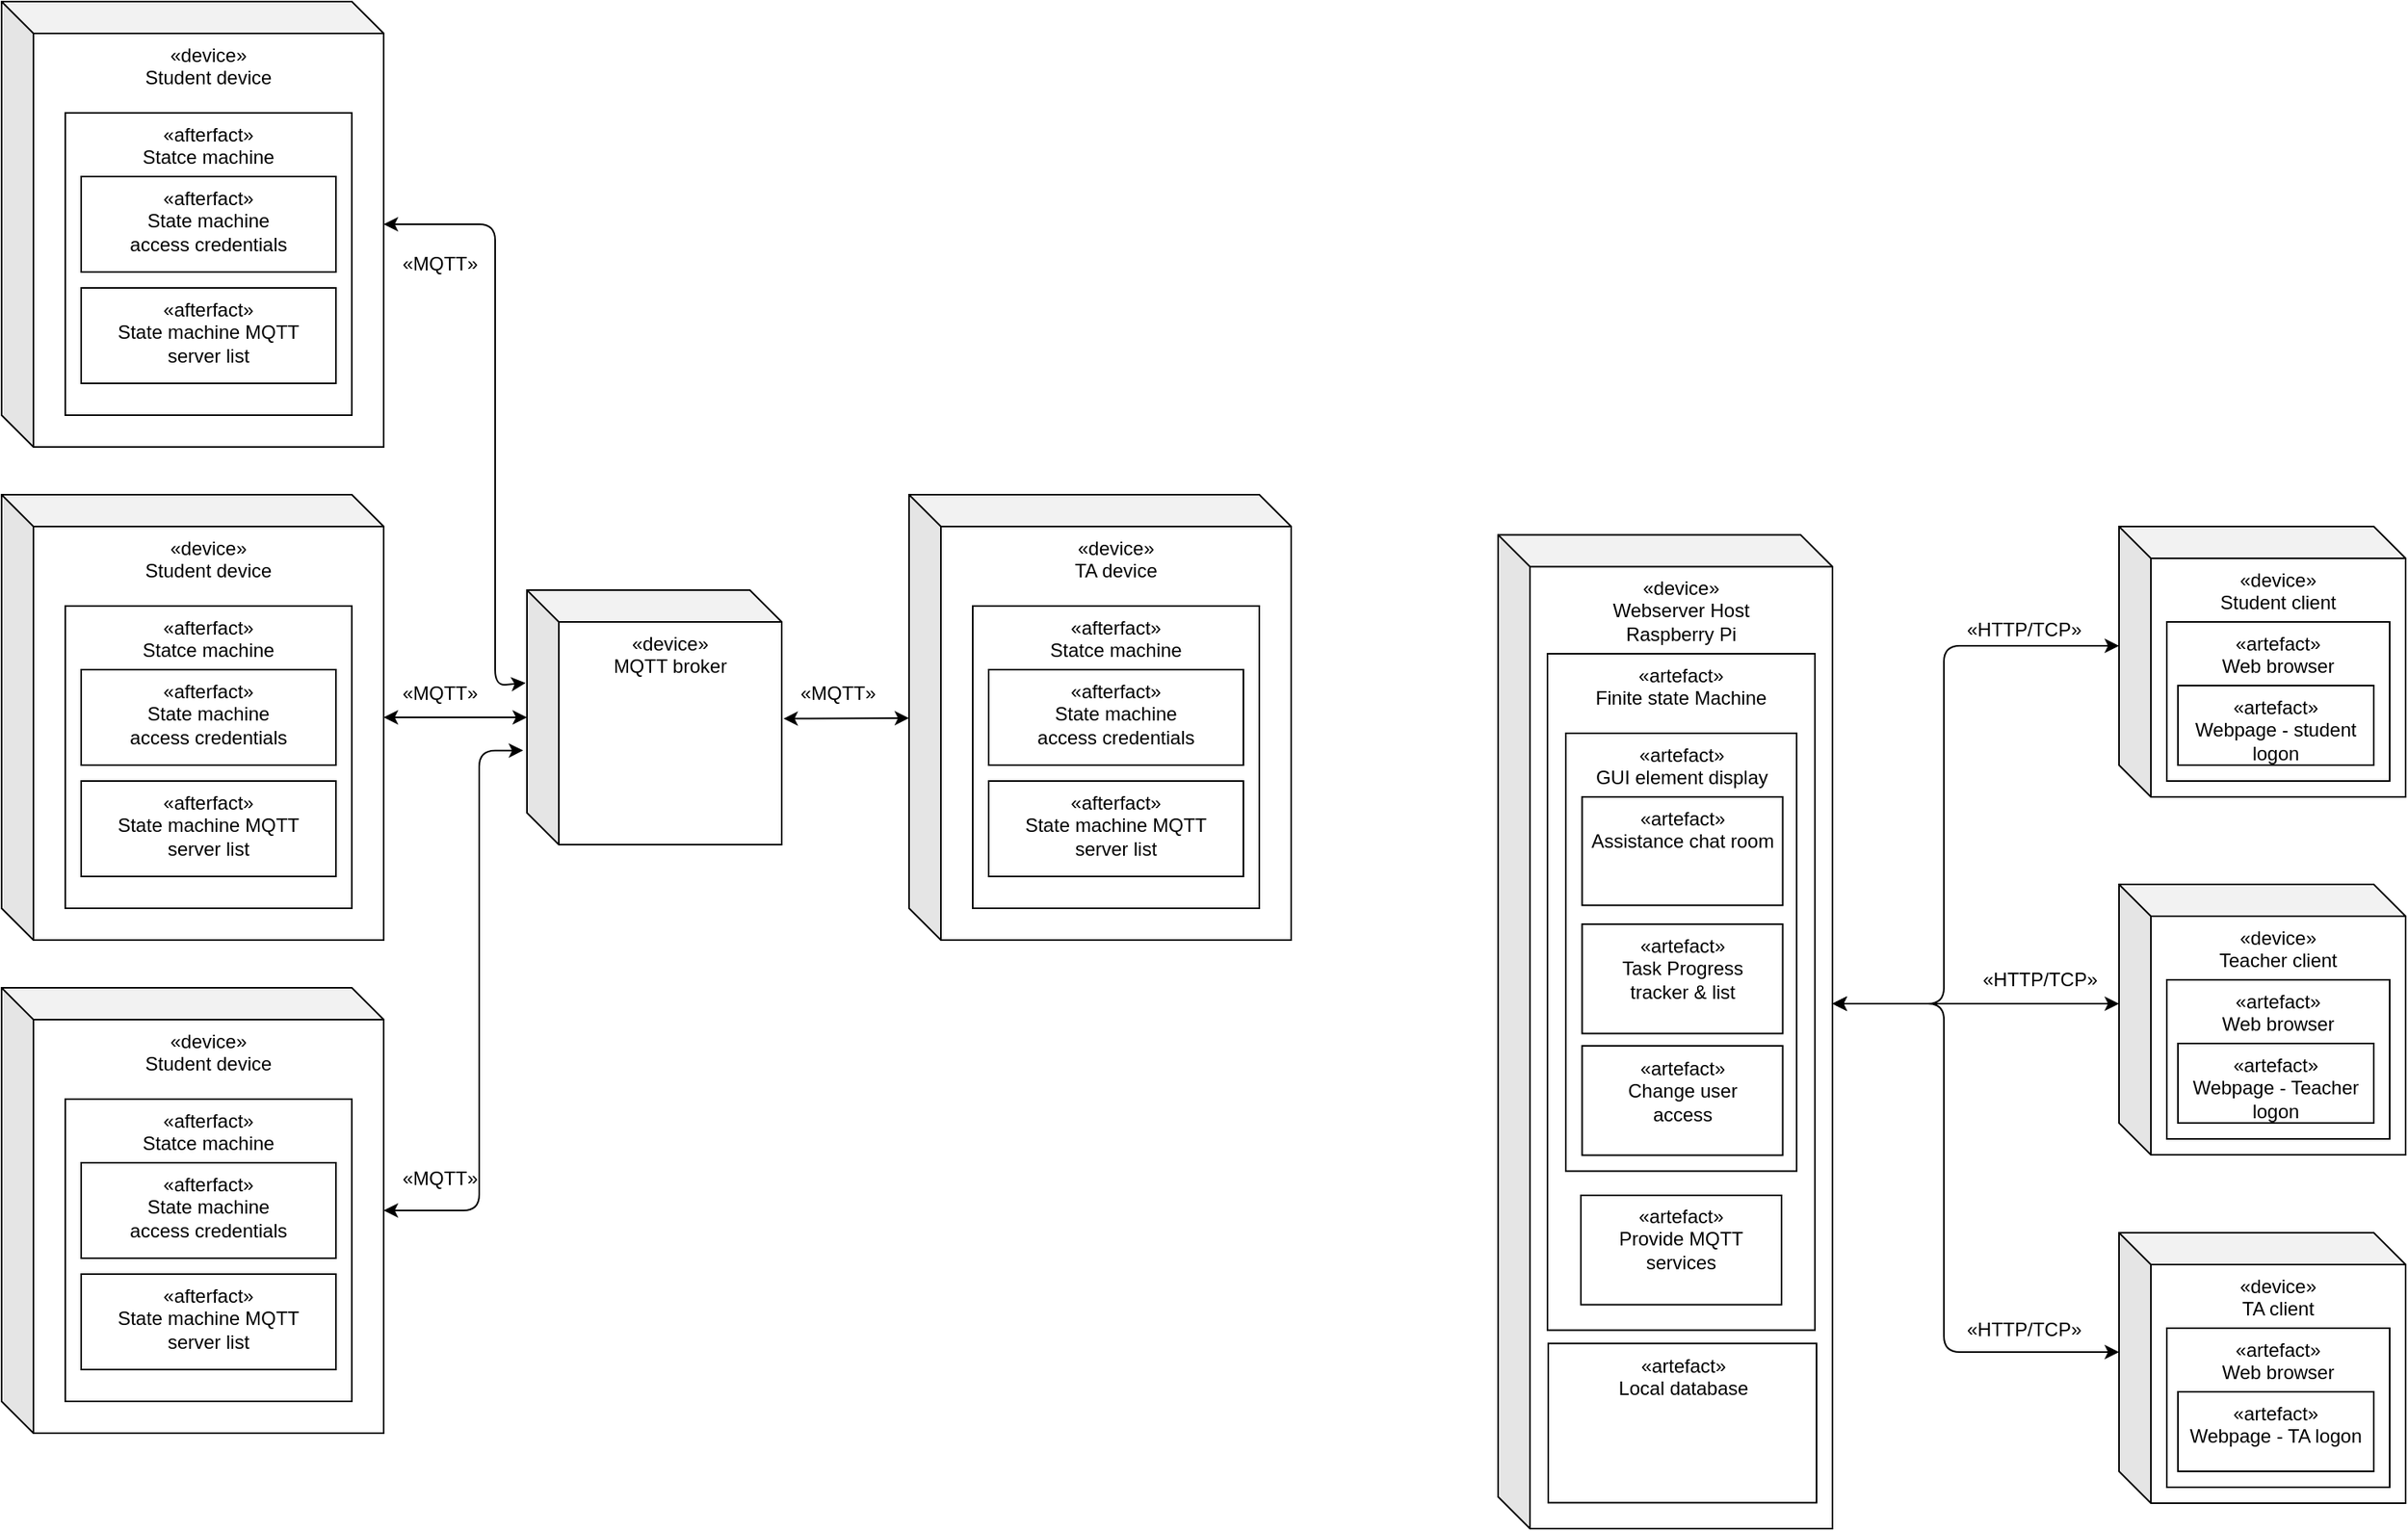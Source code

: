 <mxfile>
    <diagram id="It05KLNP4bwDYOWpY8ZD" name="Startpage">
        <mxGraphModel dx="1734" dy="1026" grid="1" gridSize="10" guides="1" tooltips="1" connect="1" arrows="1" fold="1" page="0" pageScale="1" pageWidth="827" pageHeight="1169" math="0" shadow="0">
            <root>
                <mxCell id="0"/>
                <mxCell id="1" parent="0"/>
                <mxCell id="68" value="«device»&lt;br&gt;MQTT broker" style="shape=cube;whiteSpace=wrap;html=1;boundedLbl=1;backgroundOutline=1;darkOpacity=0.05;darkOpacity2=0.1;verticalAlign=top;" vertex="1" parent="1">
                    <mxGeometry x="-400" y="120" width="160" height="160" as="geometry"/>
                </mxCell>
                <mxCell id="25" value="" style="group" parent="1" vertex="1" connectable="0">
                    <mxGeometry x="600" y="80" width="180" height="170" as="geometry"/>
                </mxCell>
                <mxCell id="3" value="«device»&lt;br&gt;Student client" style="shape=cube;whiteSpace=wrap;html=1;boundedLbl=1;backgroundOutline=1;darkOpacity=0.05;darkOpacity2=0.1;verticalAlign=top;" parent="25" vertex="1">
                    <mxGeometry width="180" height="170" as="geometry"/>
                </mxCell>
                <mxCell id="17" value="" style="group" parent="25" vertex="1" connectable="0">
                    <mxGeometry x="30" y="60" width="140" height="100" as="geometry"/>
                </mxCell>
                <mxCell id="15" value="«artefact»&lt;br&gt;Web browser" style="rounded=0;whiteSpace=wrap;html=1;verticalAlign=top;" parent="17" vertex="1">
                    <mxGeometry width="140" height="100" as="geometry"/>
                </mxCell>
                <mxCell id="16" value="«artefact»&lt;br&gt;Webpage - student logon" style="rounded=0;whiteSpace=wrap;html=1;verticalAlign=top;" parent="17" vertex="1">
                    <mxGeometry x="7" y="40" width="123" height="50" as="geometry"/>
                </mxCell>
                <mxCell id="26" value="" style="group" parent="1" vertex="1" connectable="0">
                    <mxGeometry x="600" y="305" width="180" height="170" as="geometry"/>
                </mxCell>
                <mxCell id="4" value="«device»&lt;br&gt;Teacher client" style="shape=cube;whiteSpace=wrap;html=1;boundedLbl=1;backgroundOutline=1;darkOpacity=0.05;darkOpacity2=0.1;verticalAlign=top;" parent="26" vertex="1">
                    <mxGeometry width="180" height="170" as="geometry"/>
                </mxCell>
                <mxCell id="19" value="" style="group" parent="26" vertex="1" connectable="0">
                    <mxGeometry x="30" y="60" width="140" height="100" as="geometry"/>
                </mxCell>
                <mxCell id="20" value="«artefact»&lt;br&gt;Web browser" style="rounded=0;whiteSpace=wrap;html=1;verticalAlign=top;" parent="19" vertex="1">
                    <mxGeometry width="140" height="100" as="geometry"/>
                </mxCell>
                <mxCell id="21" value="«artefact»&lt;br&gt;Webpage - Teacher logon" style="rounded=0;whiteSpace=wrap;html=1;verticalAlign=top;" parent="19" vertex="1">
                    <mxGeometry x="7" y="40" width="123" height="50" as="geometry"/>
                </mxCell>
                <mxCell id="27" value="" style="group" parent="1" vertex="1" connectable="0">
                    <mxGeometry x="600" y="524" width="180" height="170" as="geometry"/>
                </mxCell>
                <mxCell id="5" value="«device»&lt;br&gt;TA client" style="shape=cube;whiteSpace=wrap;html=1;boundedLbl=1;backgroundOutline=1;darkOpacity=0.05;darkOpacity2=0.1;verticalAlign=top;" parent="27" vertex="1">
                    <mxGeometry width="180" height="170" as="geometry"/>
                </mxCell>
                <mxCell id="22" value="" style="group" parent="27" vertex="1" connectable="0">
                    <mxGeometry x="30" y="60" width="140" height="100" as="geometry"/>
                </mxCell>
                <mxCell id="23" value="«artefact»&lt;br&gt;Web browser" style="rounded=0;whiteSpace=wrap;html=1;verticalAlign=top;" parent="22" vertex="1">
                    <mxGeometry width="140" height="100" as="geometry"/>
                </mxCell>
                <mxCell id="24" value="«artefact»&lt;br&gt;Webpage - TA logon" style="rounded=0;whiteSpace=wrap;html=1;verticalAlign=top;" parent="22" vertex="1">
                    <mxGeometry x="7" y="40" width="123" height="50" as="geometry"/>
                </mxCell>
                <mxCell id="31" style="edgeStyle=none;html=1;entryX=0;entryY=0;entryDx=0;entryDy=75;entryPerimeter=0;startArrow=classic;startFill=1;exitX=0;exitY=0;exitDx=210;exitDy=294.755;exitPerimeter=0;" parent="1" source="2" target="3" edge="1">
                    <mxGeometry relative="1" as="geometry">
                        <Array as="points">
                            <mxPoint x="490" y="380"/>
                            <mxPoint x="490" y="155"/>
                        </Array>
                        <mxPoint x="430" y="350" as="sourcePoint"/>
                    </mxGeometry>
                </mxCell>
                <mxCell id="32" style="edgeStyle=none;html=1;entryX=0;entryY=0;entryDx=0;entryDy=75;entryPerimeter=0;startArrow=classic;startFill=1;exitX=0;exitY=0;exitDx=210;exitDy=294.755;exitPerimeter=0;" parent="1" source="2" target="4" edge="1">
                    <mxGeometry relative="1" as="geometry">
                        <mxPoint x="440" y="380" as="sourcePoint"/>
                    </mxGeometry>
                </mxCell>
                <mxCell id="33" style="edgeStyle=none;html=1;entryX=0;entryY=0;entryDx=0;entryDy=75;entryPerimeter=0;startArrow=classic;startFill=1;exitX=0;exitY=0;exitDx=210;exitDy=294.755;exitPerimeter=0;" parent="1" source="2" target="5" edge="1">
                    <mxGeometry relative="1" as="geometry">
                        <Array as="points">
                            <mxPoint x="490" y="380"/>
                            <mxPoint x="490" y="599"/>
                        </Array>
                        <mxPoint x="420" y="400" as="sourcePoint"/>
                    </mxGeometry>
                </mxCell>
                <mxCell id="36" value="&lt;span style=&quot;&quot;&gt;«&lt;/span&gt;&lt;span style=&quot;&quot;&gt;HTTP/TCP»&lt;br&gt;&lt;/span&gt;" style="text;html=1;align=center;verticalAlign=middle;resizable=0;points=[];autosize=1;strokeColor=none;fillColor=none;" parent="1" vertex="1">
                    <mxGeometry x="490" y="570" width="100" height="30" as="geometry"/>
                </mxCell>
                <mxCell id="41" value="&lt;span style=&quot;&quot;&gt;«&lt;/span&gt;&lt;span style=&quot;&quot;&gt;HTTP/TCP&lt;/span&gt;»&lt;span style=&quot;&quot;&gt;&lt;br&gt;&lt;/span&gt;" style="text;html=1;align=center;verticalAlign=middle;resizable=0;points=[];autosize=1;strokeColor=none;fillColor=none;" parent="1" vertex="1">
                    <mxGeometry x="490" y="130" width="100" height="30" as="geometry"/>
                </mxCell>
                <mxCell id="42" value="&lt;span style=&quot;&quot;&gt;«&lt;/span&gt;&lt;span style=&quot;&quot;&gt;HTTP/TCP&lt;/span&gt;»&lt;span style=&quot;&quot;&gt;&lt;br&gt;&lt;/span&gt;" style="text;html=1;align=center;verticalAlign=middle;resizable=0;points=[];autosize=1;strokeColor=none;fillColor=none;" parent="1" vertex="1">
                    <mxGeometry x="500" y="350" width="100" height="30" as="geometry"/>
                </mxCell>
                <mxCell id="63" value="" style="group" parent="1" vertex="1" connectable="0">
                    <mxGeometry x="210" y="85.25" width="210" height="624.75" as="geometry"/>
                </mxCell>
                <mxCell id="2" value="«device»&lt;br&gt;Webserver Host&lt;br&gt;Raspberry Pi" style="shape=cube;whiteSpace=wrap;html=1;boundedLbl=1;backgroundOutline=1;darkOpacity=0.05;darkOpacity2=0.1;verticalAlign=top;container=0;" parent="63" vertex="1">
                    <mxGeometry width="210" height="624.75" as="geometry"/>
                </mxCell>
                <mxCell id="6" value="«artefact»&lt;br&gt;Finite state Machine" style="rounded=0;whiteSpace=wrap;html=1;verticalAlign=top;container=0;" parent="63" vertex="1">
                    <mxGeometry x="31" y="74.75" width="168" height="425.25" as="geometry"/>
                </mxCell>
                <mxCell id="40" value="«artefact»&lt;br&gt;Local database" style="rounded=0;whiteSpace=wrap;html=1;verticalAlign=top;container=0;" parent="63" vertex="1">
                    <mxGeometry x="31.5" y="508.353" width="168.5" height="100.108" as="geometry"/>
                </mxCell>
                <mxCell id="46" value="«artefact»&lt;br&gt;Provide MQTT services" style="rounded=0;whiteSpace=wrap;html=1;verticalAlign=top;container=0;" parent="63" vertex="1">
                    <mxGeometry x="52" y="415.238" width="126" height="68.738" as="geometry"/>
                </mxCell>
                <mxCell id="47" value="«artefact»&lt;br&gt;GUI element display" style="whiteSpace=wrap;html=1;fillColor=default;verticalAlign=top;container=0;" parent="63" vertex="1">
                    <mxGeometry x="42.5" y="124.75" width="145" height="275.25" as="geometry"/>
                </mxCell>
                <mxCell id="11" value="«artefact»&lt;br&gt;Assistance chat room" style="rounded=0;whiteSpace=wrap;html=1;verticalAlign=top;container=0;" parent="63" vertex="1">
                    <mxGeometry x="52.75" y="164.749" width="126" height="68.139" as="geometry"/>
                </mxCell>
                <mxCell id="12" value="«artefact»&lt;br&gt;Task Progress &lt;br&gt;tracker &amp;amp; list" style="rounded=0;whiteSpace=wrap;html=1;verticalAlign=top;container=0;" parent="63" vertex="1">
                    <mxGeometry x="52.75" y="244.752" width="126" height="68.738" as="geometry"/>
                </mxCell>
                <mxCell id="64" value="«artefact»&lt;br&gt;Change user&lt;br&gt;access" style="rounded=0;whiteSpace=wrap;html=1;verticalAlign=top;container=0;" parent="63" vertex="1">
                    <mxGeometry x="52.75" y="321.262" width="126" height="68.738" as="geometry"/>
                </mxCell>
                <mxCell id="73" value="" style="group;fontStyle=0" vertex="1" connectable="0" parent="1">
                    <mxGeometry x="-730" y="60" width="240" height="280" as="geometry"/>
                </mxCell>
                <mxCell id="66" value="«device»&lt;br&gt;Student device" style="shape=cube;whiteSpace=wrap;html=1;boundedLbl=1;backgroundOutline=1;darkOpacity=0.05;darkOpacity2=0.1;verticalAlign=top;" vertex="1" parent="73">
                    <mxGeometry width="240" height="280" as="geometry"/>
                </mxCell>
                <mxCell id="70" value="«afterfact»&lt;br&gt;Statce machine" style="rounded=0;whiteSpace=wrap;html=1;verticalAlign=top;" vertex="1" parent="73">
                    <mxGeometry x="40" y="70" width="180" height="190" as="geometry"/>
                </mxCell>
                <mxCell id="71" value="«afterfact»&lt;br&gt;State machine&lt;br&gt;access credentials" style="rounded=0;whiteSpace=wrap;html=1;verticalAlign=top;" vertex="1" parent="73">
                    <mxGeometry x="50" y="110" width="160" height="60" as="geometry"/>
                </mxCell>
                <mxCell id="72" value="«afterfact»&lt;br&gt;State machine MQTT&lt;br&gt;server list" style="rounded=0;whiteSpace=wrap;html=1;verticalAlign=top;" vertex="1" parent="73">
                    <mxGeometry x="50" y="180" width="160" height="60" as="geometry"/>
                </mxCell>
                <mxCell id="90" value="" style="group;fontStyle=0" vertex="1" connectable="0" parent="1">
                    <mxGeometry x="-160" y="60" width="240" height="280" as="geometry"/>
                </mxCell>
                <mxCell id="91" value="«device»&lt;br&gt;TA device" style="shape=cube;whiteSpace=wrap;html=1;boundedLbl=1;backgroundOutline=1;darkOpacity=0.05;darkOpacity2=0.1;verticalAlign=top;" vertex="1" parent="90">
                    <mxGeometry width="240" height="280" as="geometry"/>
                </mxCell>
                <mxCell id="92" value="«afterfact»&lt;br&gt;Statce machine" style="rounded=0;whiteSpace=wrap;html=1;verticalAlign=top;" vertex="1" parent="90">
                    <mxGeometry x="40" y="70" width="180" height="190" as="geometry"/>
                </mxCell>
                <mxCell id="93" value="«afterfact»&lt;br&gt;State machine&lt;br&gt;access credentials" style="rounded=0;whiteSpace=wrap;html=1;verticalAlign=top;" vertex="1" parent="90">
                    <mxGeometry x="50" y="110" width="160" height="60" as="geometry"/>
                </mxCell>
                <mxCell id="94" value="«afterfact»&lt;br&gt;State machine MQTT&lt;br&gt;server list" style="rounded=0;whiteSpace=wrap;html=1;verticalAlign=top;" vertex="1" parent="90">
                    <mxGeometry x="50" y="180" width="160" height="60" as="geometry"/>
                </mxCell>
                <mxCell id="99" value="&lt;span style=&quot;&quot;&gt;«MQTT»&lt;/span&gt;" style="text;html=1;align=center;verticalAlign=middle;resizable=0;points=[];autosize=1;strokeColor=none;fillColor=none;" vertex="1" parent="1">
                    <mxGeometry x="-490" y="170" width="70" height="30" as="geometry"/>
                </mxCell>
                <mxCell id="100" value="&lt;span style=&quot;&quot;&gt;«MQTT»&lt;/span&gt;" style="text;html=1;align=center;verticalAlign=middle;resizable=0;points=[];autosize=1;strokeColor=none;fillColor=none;" vertex="1" parent="1">
                    <mxGeometry x="-240" y="170" width="70" height="30" as="geometry"/>
                </mxCell>
                <mxCell id="106" value="" style="group;fontStyle=0" vertex="1" connectable="0" parent="1">
                    <mxGeometry x="-730" y="370" width="240" height="280" as="geometry"/>
                </mxCell>
                <mxCell id="107" value="«device»&lt;br&gt;Student device" style="shape=cube;whiteSpace=wrap;html=1;boundedLbl=1;backgroundOutline=1;darkOpacity=0.05;darkOpacity2=0.1;verticalAlign=top;" vertex="1" parent="106">
                    <mxGeometry width="240" height="280" as="geometry"/>
                </mxCell>
                <mxCell id="108" value="«afterfact»&lt;br&gt;Statce machine" style="rounded=0;whiteSpace=wrap;html=1;verticalAlign=top;" vertex="1" parent="106">
                    <mxGeometry x="40" y="70" width="180" height="190" as="geometry"/>
                </mxCell>
                <mxCell id="109" value="«afterfact»&lt;br&gt;State machine&lt;br&gt;access credentials" style="rounded=0;whiteSpace=wrap;html=1;verticalAlign=top;" vertex="1" parent="106">
                    <mxGeometry x="50" y="110" width="160" height="60" as="geometry"/>
                </mxCell>
                <mxCell id="110" value="«afterfact»&lt;br&gt;State machine MQTT&lt;br&gt;server list" style="rounded=0;whiteSpace=wrap;html=1;verticalAlign=top;" vertex="1" parent="106">
                    <mxGeometry x="50" y="180" width="160" height="60" as="geometry"/>
                </mxCell>
                <mxCell id="111" style="edgeStyle=none;html=1;entryX=-0.015;entryY=0.63;entryDx=0;entryDy=0;entryPerimeter=0;startArrow=classic;startFill=1;" edge="1" parent="1" source="107" target="68">
                    <mxGeometry relative="1" as="geometry">
                        <Array as="points">
                            <mxPoint x="-430" y="510"/>
                            <mxPoint x="-430" y="221"/>
                        </Array>
                    </mxGeometry>
                </mxCell>
                <mxCell id="112" value="&lt;span style=&quot;&quot;&gt;«MQTT»&lt;/span&gt;" style="text;html=1;align=center;verticalAlign=middle;resizable=0;points=[];autosize=1;strokeColor=none;fillColor=none;" vertex="1" parent="1">
                    <mxGeometry x="-490" y="475" width="70" height="30" as="geometry"/>
                </mxCell>
                <mxCell id="113" style="edgeStyle=none;html=1;entryX=0;entryY=0.5;entryDx=0;entryDy=0;entryPerimeter=0;startArrow=classic;startFill=1;" edge="1" parent="1" source="66" target="68">
                    <mxGeometry relative="1" as="geometry"/>
                </mxCell>
                <mxCell id="114" style="edgeStyle=none;html=1;entryX=1.007;entryY=0.505;entryDx=0;entryDy=0;entryPerimeter=0;startArrow=classic;startFill=1;" edge="1" parent="1" source="91" target="68">
                    <mxGeometry relative="1" as="geometry"/>
                </mxCell>
                <mxCell id="115" value="" style="group;fontStyle=0" vertex="1" connectable="0" parent="1">
                    <mxGeometry x="-730" y="-250" width="240" height="280" as="geometry"/>
                </mxCell>
                <mxCell id="116" value="«device»&lt;br&gt;Student device" style="shape=cube;whiteSpace=wrap;html=1;boundedLbl=1;backgroundOutline=1;darkOpacity=0.05;darkOpacity2=0.1;verticalAlign=top;" vertex="1" parent="115">
                    <mxGeometry width="240" height="280" as="geometry"/>
                </mxCell>
                <mxCell id="117" value="«afterfact»&lt;br&gt;Statce machine" style="rounded=0;whiteSpace=wrap;html=1;verticalAlign=top;" vertex="1" parent="115">
                    <mxGeometry x="40" y="70" width="180" height="190" as="geometry"/>
                </mxCell>
                <mxCell id="118" value="«afterfact»&lt;br&gt;State machine&lt;br&gt;access credentials" style="rounded=0;whiteSpace=wrap;html=1;verticalAlign=top;" vertex="1" parent="115">
                    <mxGeometry x="50" y="110" width="160" height="60" as="geometry"/>
                </mxCell>
                <mxCell id="119" value="«afterfact»&lt;br&gt;State machine MQTT&lt;br&gt;server list" style="rounded=0;whiteSpace=wrap;html=1;verticalAlign=top;" vertex="1" parent="115">
                    <mxGeometry x="50" y="180" width="160" height="60" as="geometry"/>
                </mxCell>
                <mxCell id="120" style="edgeStyle=none;html=1;startArrow=classic;startFill=1;entryX=-0.005;entryY=0.365;entryDx=0;entryDy=0;entryPerimeter=0;" edge="1" parent="1" source="116" target="68">
                    <mxGeometry relative="1" as="geometry">
                        <mxPoint x="-410" y="130" as="targetPoint"/>
                        <Array as="points">
                            <mxPoint x="-420" y="-110"/>
                            <mxPoint x="-420" y="180"/>
                        </Array>
                    </mxGeometry>
                </mxCell>
                <mxCell id="121" value="&lt;span style=&quot;&quot;&gt;«MQTT»&lt;/span&gt;" style="text;html=1;align=center;verticalAlign=middle;resizable=0;points=[];autosize=1;strokeColor=none;fillColor=none;" vertex="1" parent="1">
                    <mxGeometry x="-490" y="-100" width="70" height="30" as="geometry"/>
                </mxCell>
            </root>
        </mxGraphModel>
    </diagram>
</mxfile>